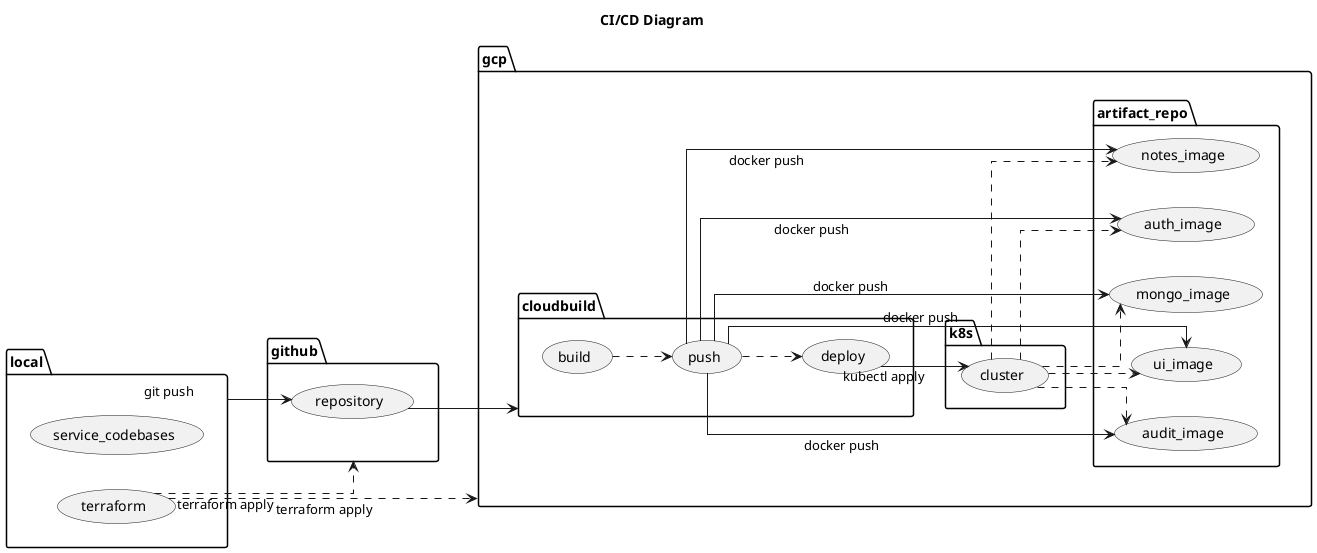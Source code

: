 @startuml

title "CI/CD Diagram"
skinparam linetype ortho
left to right direction

package local{
  usecase service_codebases
  usecase terraform
}

terraform .-> github: terraform apply
terraform .-> gcp: terraform apply

package github {
  usecase repository
}

local --> repository: git push

package gcp {

  repository --> cloudbuild
  package cloudbuild {
    (build) .-> (push)
    (push) .-> (deploy)
  }

  package artifact_repo {
    (push)-->(auth_image): docker push
    (push)-->(notes_image): docker push
    (push)-->(audit_image): docker push
    (push)-->(ui_image): docker push
    (push)-->(mongo_image): docker push
  }

  package k8s{
    (cluster) .-> auth_image
    (cluster) .-> notes_image
    (cluster) .-> audit_image
    (cluster) .-> ui_image
    (cluster) .-> mongo_image
  }

  (deploy) --> (cluster): kubectl apply
}

@enduml
